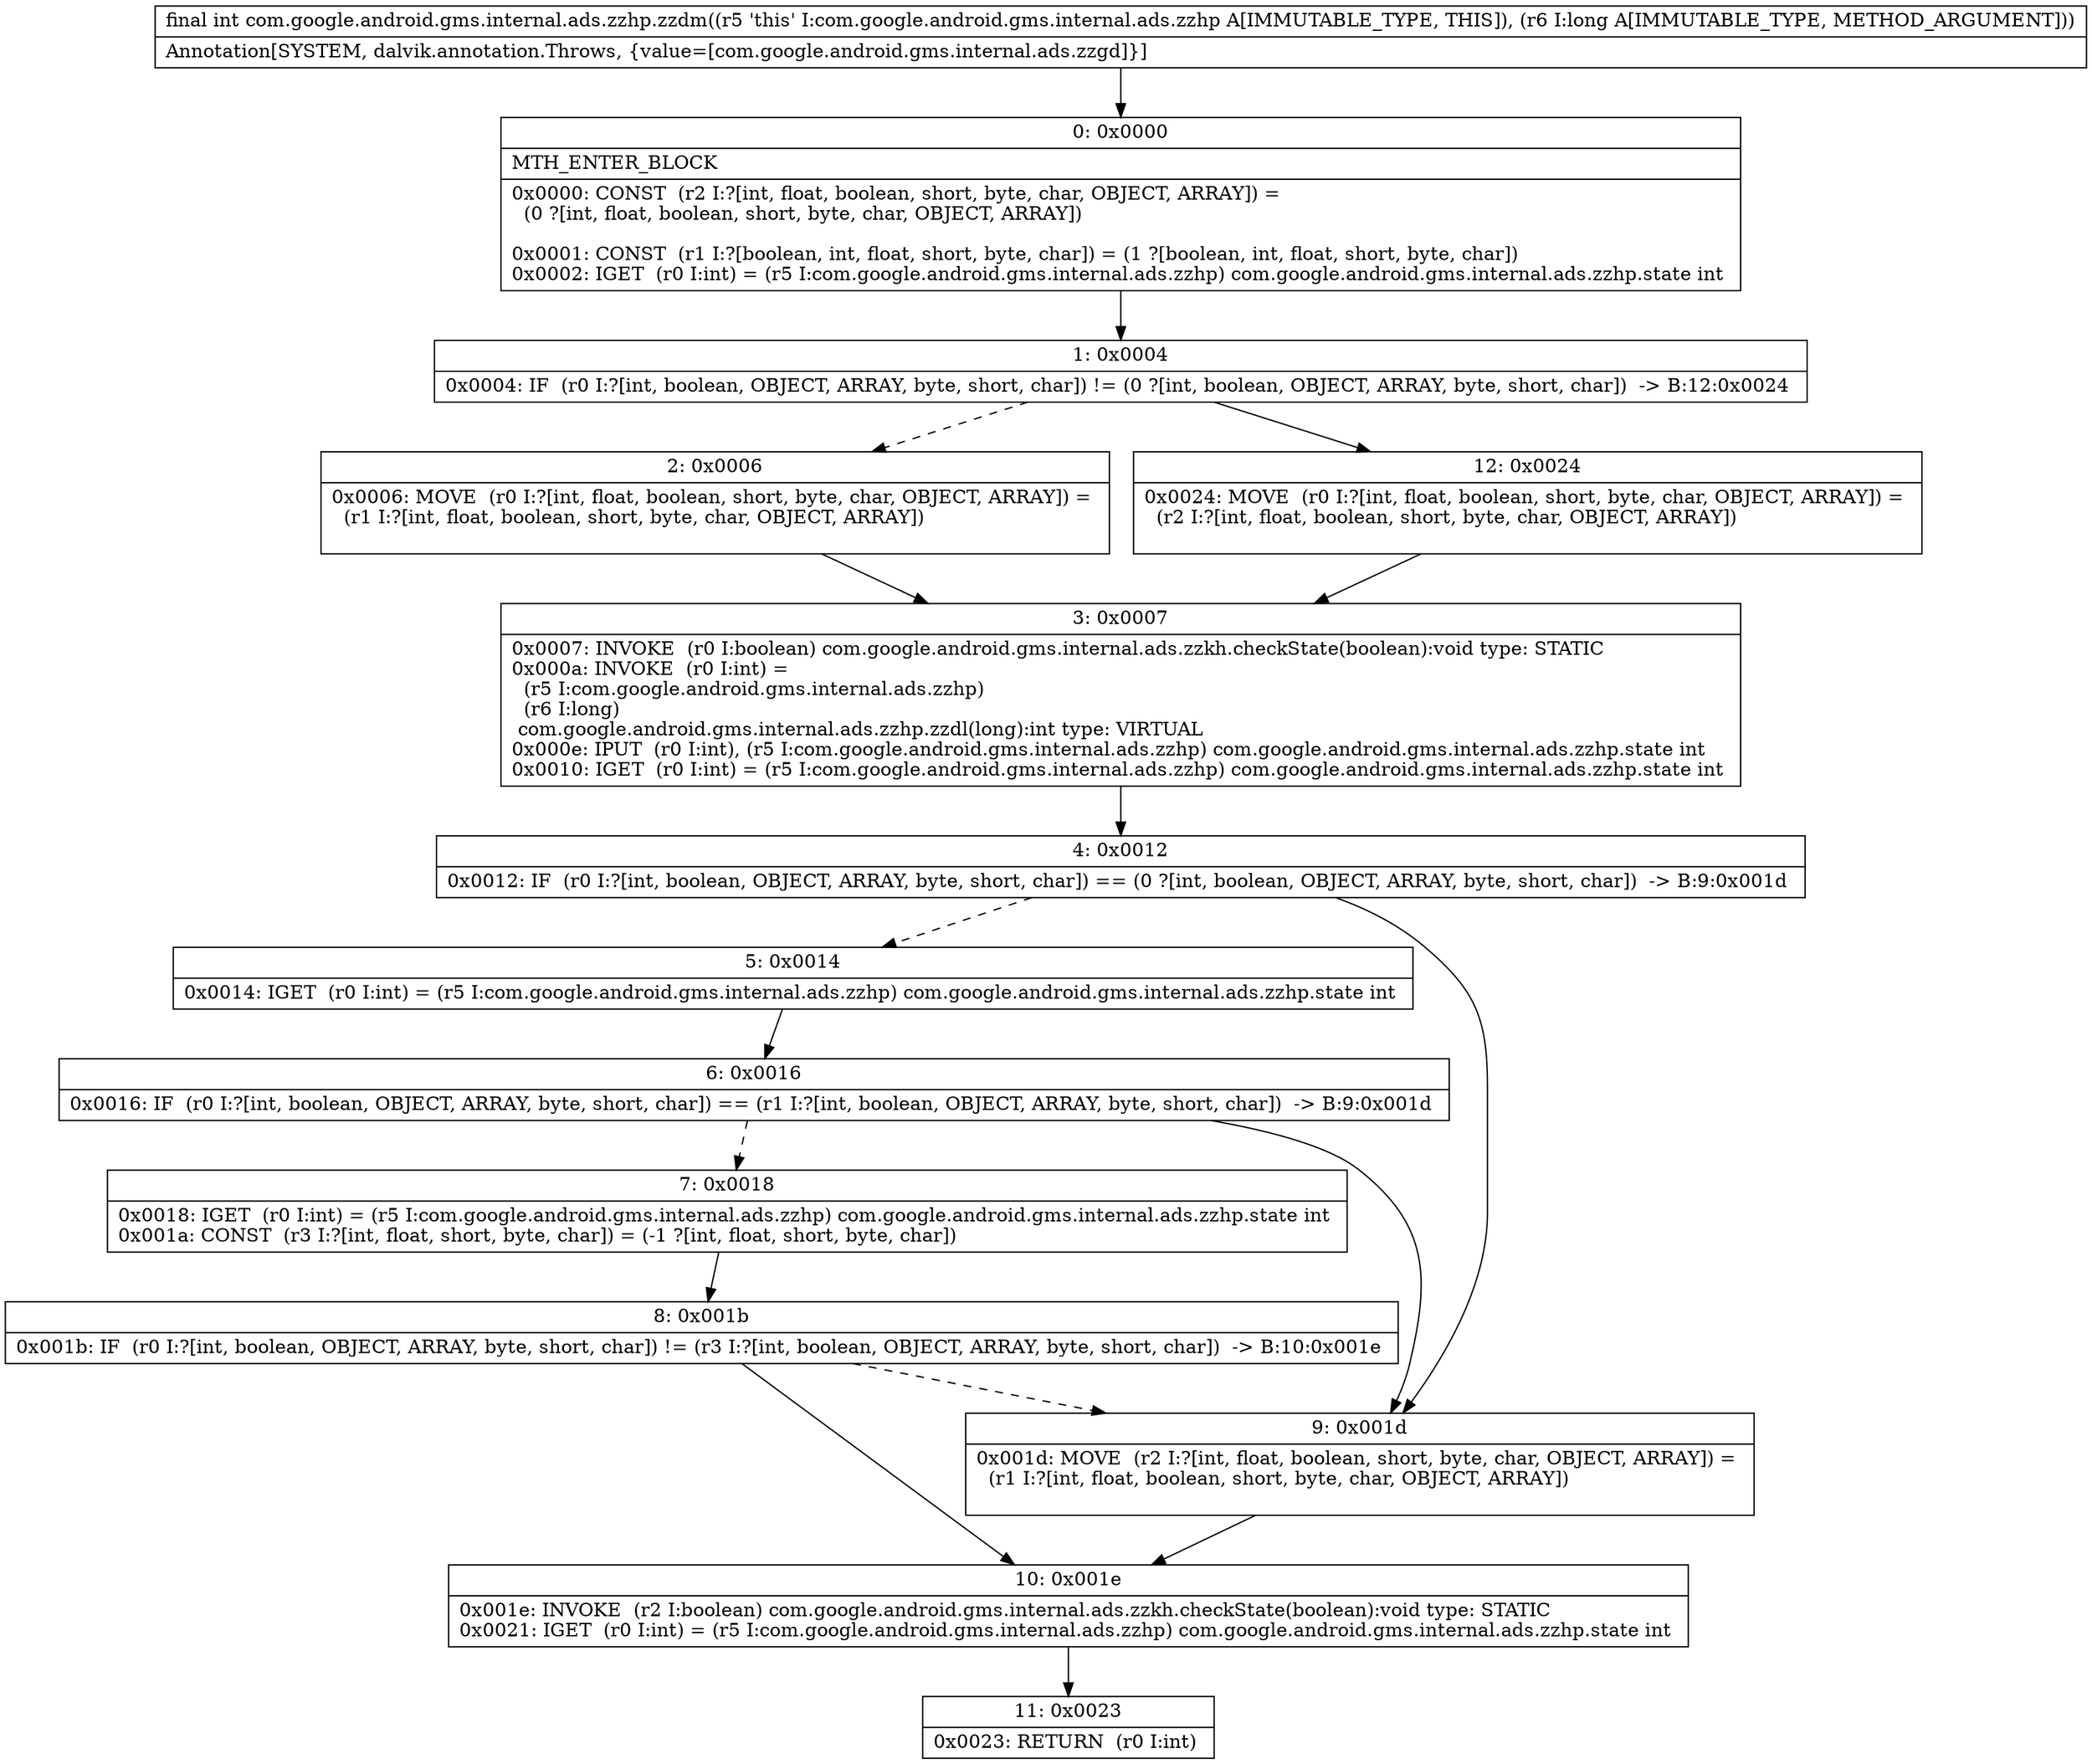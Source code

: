 digraph "CFG forcom.google.android.gms.internal.ads.zzhp.zzdm(J)I" {
Node_0 [shape=record,label="{0\:\ 0x0000|MTH_ENTER_BLOCK\l|0x0000: CONST  (r2 I:?[int, float, boolean, short, byte, char, OBJECT, ARRAY]) = \l  (0 ?[int, float, boolean, short, byte, char, OBJECT, ARRAY])\l \l0x0001: CONST  (r1 I:?[boolean, int, float, short, byte, char]) = (1 ?[boolean, int, float, short, byte, char]) \l0x0002: IGET  (r0 I:int) = (r5 I:com.google.android.gms.internal.ads.zzhp) com.google.android.gms.internal.ads.zzhp.state int \l}"];
Node_1 [shape=record,label="{1\:\ 0x0004|0x0004: IF  (r0 I:?[int, boolean, OBJECT, ARRAY, byte, short, char]) != (0 ?[int, boolean, OBJECT, ARRAY, byte, short, char])  \-\> B:12:0x0024 \l}"];
Node_2 [shape=record,label="{2\:\ 0x0006|0x0006: MOVE  (r0 I:?[int, float, boolean, short, byte, char, OBJECT, ARRAY]) = \l  (r1 I:?[int, float, boolean, short, byte, char, OBJECT, ARRAY])\l \l}"];
Node_3 [shape=record,label="{3\:\ 0x0007|0x0007: INVOKE  (r0 I:boolean) com.google.android.gms.internal.ads.zzkh.checkState(boolean):void type: STATIC \l0x000a: INVOKE  (r0 I:int) = \l  (r5 I:com.google.android.gms.internal.ads.zzhp)\l  (r6 I:long)\l com.google.android.gms.internal.ads.zzhp.zzdl(long):int type: VIRTUAL \l0x000e: IPUT  (r0 I:int), (r5 I:com.google.android.gms.internal.ads.zzhp) com.google.android.gms.internal.ads.zzhp.state int \l0x0010: IGET  (r0 I:int) = (r5 I:com.google.android.gms.internal.ads.zzhp) com.google.android.gms.internal.ads.zzhp.state int \l}"];
Node_4 [shape=record,label="{4\:\ 0x0012|0x0012: IF  (r0 I:?[int, boolean, OBJECT, ARRAY, byte, short, char]) == (0 ?[int, boolean, OBJECT, ARRAY, byte, short, char])  \-\> B:9:0x001d \l}"];
Node_5 [shape=record,label="{5\:\ 0x0014|0x0014: IGET  (r0 I:int) = (r5 I:com.google.android.gms.internal.ads.zzhp) com.google.android.gms.internal.ads.zzhp.state int \l}"];
Node_6 [shape=record,label="{6\:\ 0x0016|0x0016: IF  (r0 I:?[int, boolean, OBJECT, ARRAY, byte, short, char]) == (r1 I:?[int, boolean, OBJECT, ARRAY, byte, short, char])  \-\> B:9:0x001d \l}"];
Node_7 [shape=record,label="{7\:\ 0x0018|0x0018: IGET  (r0 I:int) = (r5 I:com.google.android.gms.internal.ads.zzhp) com.google.android.gms.internal.ads.zzhp.state int \l0x001a: CONST  (r3 I:?[int, float, short, byte, char]) = (\-1 ?[int, float, short, byte, char]) \l}"];
Node_8 [shape=record,label="{8\:\ 0x001b|0x001b: IF  (r0 I:?[int, boolean, OBJECT, ARRAY, byte, short, char]) != (r3 I:?[int, boolean, OBJECT, ARRAY, byte, short, char])  \-\> B:10:0x001e \l}"];
Node_9 [shape=record,label="{9\:\ 0x001d|0x001d: MOVE  (r2 I:?[int, float, boolean, short, byte, char, OBJECT, ARRAY]) = \l  (r1 I:?[int, float, boolean, short, byte, char, OBJECT, ARRAY])\l \l}"];
Node_10 [shape=record,label="{10\:\ 0x001e|0x001e: INVOKE  (r2 I:boolean) com.google.android.gms.internal.ads.zzkh.checkState(boolean):void type: STATIC \l0x0021: IGET  (r0 I:int) = (r5 I:com.google.android.gms.internal.ads.zzhp) com.google.android.gms.internal.ads.zzhp.state int \l}"];
Node_11 [shape=record,label="{11\:\ 0x0023|0x0023: RETURN  (r0 I:int) \l}"];
Node_12 [shape=record,label="{12\:\ 0x0024|0x0024: MOVE  (r0 I:?[int, float, boolean, short, byte, char, OBJECT, ARRAY]) = \l  (r2 I:?[int, float, boolean, short, byte, char, OBJECT, ARRAY])\l \l}"];
MethodNode[shape=record,label="{final int com.google.android.gms.internal.ads.zzhp.zzdm((r5 'this' I:com.google.android.gms.internal.ads.zzhp A[IMMUTABLE_TYPE, THIS]), (r6 I:long A[IMMUTABLE_TYPE, METHOD_ARGUMENT]))  | Annotation[SYSTEM, dalvik.annotation.Throws, \{value=[com.google.android.gms.internal.ads.zzgd]\}]\l}"];
MethodNode -> Node_0;
Node_0 -> Node_1;
Node_1 -> Node_2[style=dashed];
Node_1 -> Node_12;
Node_2 -> Node_3;
Node_3 -> Node_4;
Node_4 -> Node_5[style=dashed];
Node_4 -> Node_9;
Node_5 -> Node_6;
Node_6 -> Node_7[style=dashed];
Node_6 -> Node_9;
Node_7 -> Node_8;
Node_8 -> Node_9[style=dashed];
Node_8 -> Node_10;
Node_9 -> Node_10;
Node_10 -> Node_11;
Node_12 -> Node_3;
}

